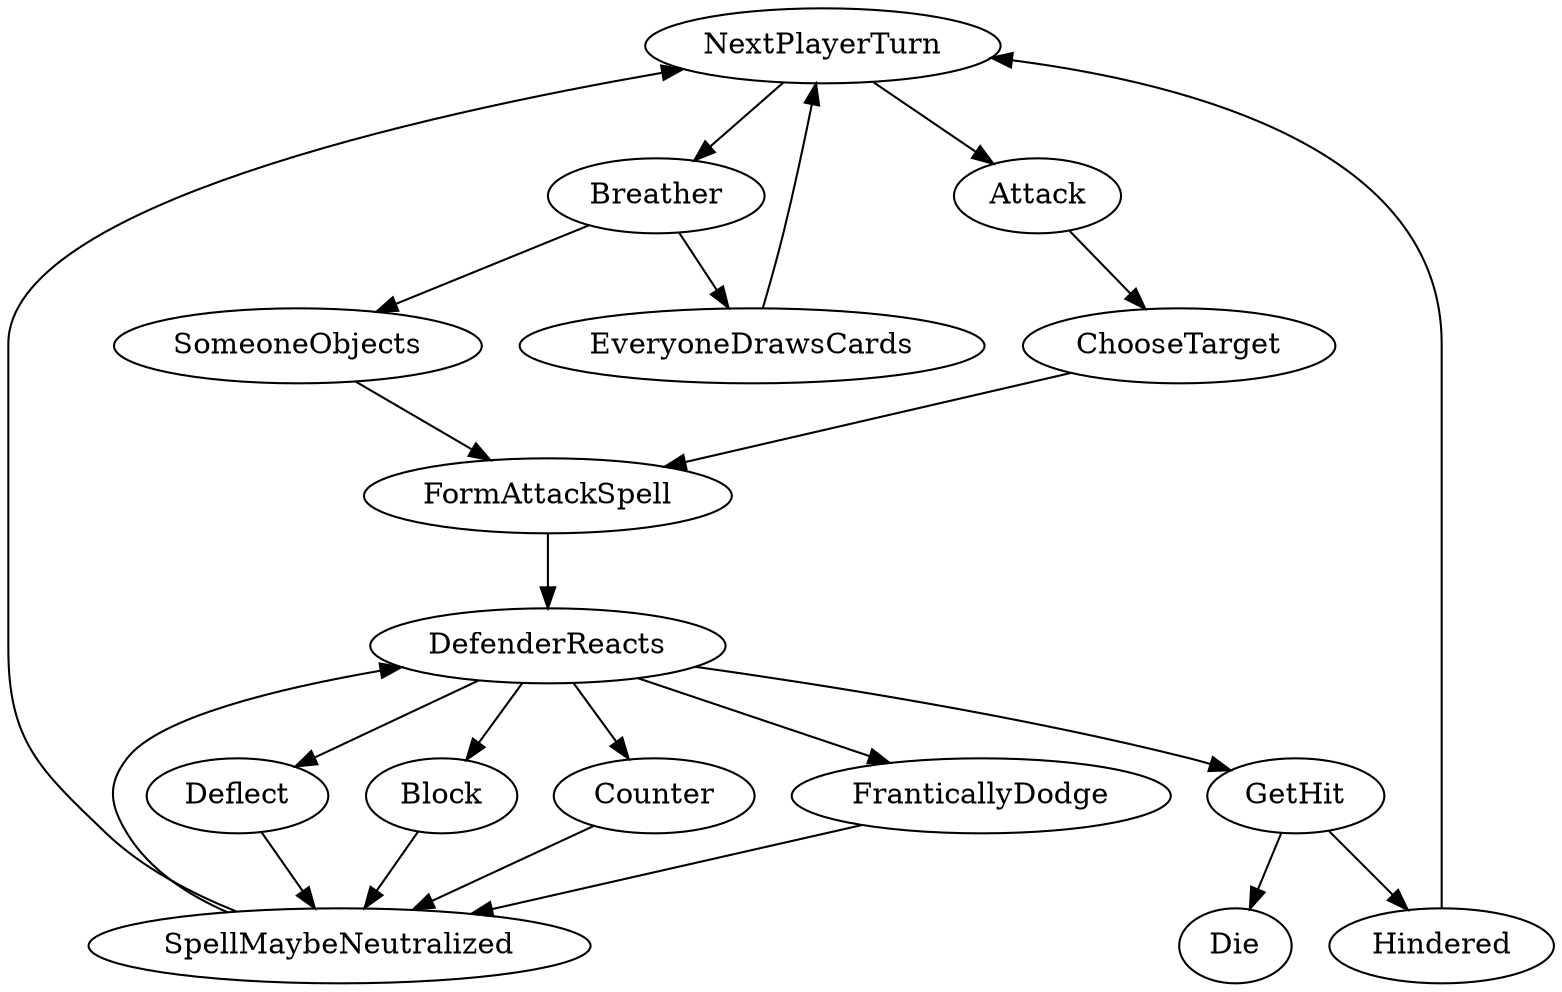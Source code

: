 digraph G {
    NextPlayerTurn->Attack
    NextPlayerTurn->Breather
    
    // attack
    Attack->ChooseTarget
    ChooseTarget->FormAttackSpell
    FormAttackSpell->DefenderReacts
    DefenderReacts->Deflect
    DefenderReacts->Block
    DefenderReacts->Counter
    DefenderReacts->FranticallyDodge
    DefenderReacts->GetHit
    Deflect->SpellMaybeNeutralized
    Block->SpellMaybeNeutralized
    Counter->SpellMaybeNeutralized
    FranticallyDodge->SpellMaybeNeutralized
    SpellMaybeNeutralized->DefenderReacts
    GetHit->Die
    GetHit->Hindered
    Hindered->NextPlayerTurn
    SpellMaybeNeutralized->NextPlayerTurn
    
    // breather
    Breather->SomeoneObjects->FormAttackSpell
    Breather->EveryoneDrawsCards->NextPlayerTurn
}